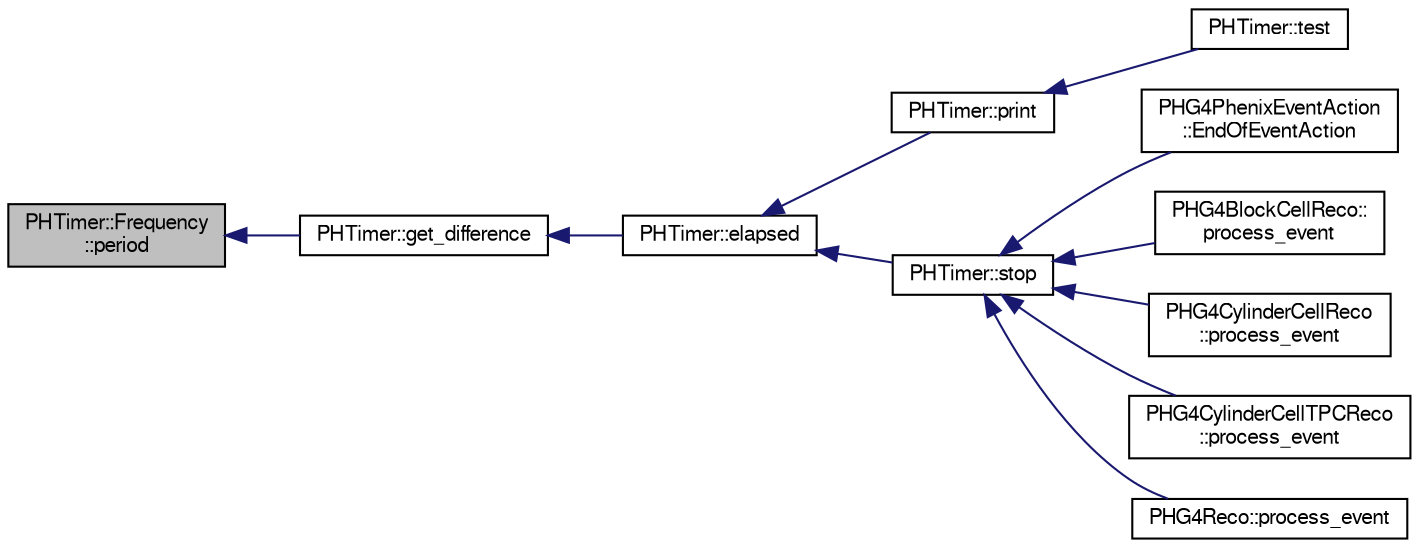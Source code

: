 digraph "PHTimer::Frequency::period"
{
  bgcolor="transparent";
  edge [fontname="FreeSans",fontsize="10",labelfontname="FreeSans",labelfontsize="10"];
  node [fontname="FreeSans",fontsize="10",shape=record];
  rankdir="LR";
  Node1 [label="PHTimer::Frequency\l::period",height=0.2,width=0.4,color="black", fillcolor="grey75", style="filled" fontcolor="black"];
  Node1 -> Node2 [dir="back",color="midnightblue",fontsize="10",style="solid",fontname="FreeSans"];
  Node2 [label="PHTimer::get_difference",height=0.2,width=0.4,color="black",URL="$d0/d5e/classPHTimer.html#aa75ff2c27aba40e7ef0a934f9a3355c2",tooltip="returns difference between to time "];
  Node2 -> Node3 [dir="back",color="midnightblue",fontsize="10",style="solid",fontname="FreeSans"];
  Node3 [label="PHTimer::elapsed",height=0.2,width=0.4,color="black",URL="$d0/d5e/classPHTimer.html#a976738876ad978116fdc4549a3765685",tooltip="retrieve elapsed value since last restart (in ms) "];
  Node3 -> Node4 [dir="back",color="midnightblue",fontsize="10",style="solid",fontname="FreeSans"];
  Node4 [label="PHTimer::print",height=0.2,width=0.4,color="black",URL="$d0/d5e/classPHTimer.html#a888198bd40c6e112b820d6b78406e3aa",tooltip="Dump elapsed time to provided ostream. "];
  Node4 -> Node5 [dir="back",color="midnightblue",fontsize="10",style="solid",fontname="FreeSans"];
  Node5 [label="PHTimer::test",height=0.2,width=0.4,color="black",URL="$d0/d5e/classPHTimer.html#a01cc1f85cc7a3303d38cb5a7a2f0a749",tooltip="test PHTimer for a given amount of time (in ms) "];
  Node3 -> Node6 [dir="back",color="midnightblue",fontsize="10",style="solid",fontname="FreeSans"];
  Node6 [label="PHTimer::stop",height=0.2,width=0.4,color="black",URL="$d0/d5e/classPHTimer.html#adce6f9a85834e59bd154b9c624ee4e41",tooltip="stops the counter "];
  Node6 -> Node7 [dir="back",color="midnightblue",fontsize="10",style="solid",fontname="FreeSans"];
  Node7 [label="PHG4PhenixEventAction\l::EndOfEventAction",height=0.2,width=0.4,color="black",URL="$d9/d7a/classPHG4PhenixEventAction.html#a2a4797d6cc52dc97b4a234b79dc82b80"];
  Node6 -> Node8 [dir="back",color="midnightblue",fontsize="10",style="solid",fontname="FreeSans"];
  Node8 [label="PHG4BlockCellReco::\lprocess_event",height=0.2,width=0.4,color="black",URL="$df/d5e/classPHG4BlockCellReco.html#a8031ff9bacb684d523acc71c14054cdb",tooltip="event processing "];
  Node6 -> Node9 [dir="back",color="midnightblue",fontsize="10",style="solid",fontname="FreeSans"];
  Node9 [label="PHG4CylinderCellReco\l::process_event",height=0.2,width=0.4,color="black",URL="$d5/dd0/classPHG4CylinderCellReco.html#acd9297cbac172c726c8da55f875a824a",tooltip="event processing "];
  Node6 -> Node10 [dir="back",color="midnightblue",fontsize="10",style="solid",fontname="FreeSans"];
  Node10 [label="PHG4CylinderCellTPCReco\l::process_event",height=0.2,width=0.4,color="black",URL="$dc/d94/classPHG4CylinderCellTPCReco.html#a75c377807a2b0585b5bad470cb2cf9f5",tooltip="event processing "];
  Node6 -> Node11 [dir="back",color="midnightblue",fontsize="10",style="solid",fontname="FreeSans"];
  Node11 [label="PHG4Reco::process_event",height=0.2,width=0.4,color="black",URL="$d0/d78/classPHG4Reco.html#acd26753502bdd59a8325e609024b8156",tooltip="event processing method "];
}
